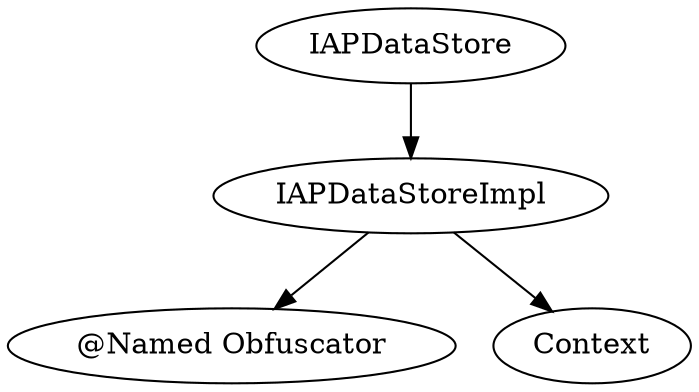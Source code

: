 digraph G1 {
  concentrate = true;
  IAPDataStore -> IAPDataStoreImpl;
  n2 [label="@Named Obfuscator"];
  IAPDataStoreImpl -> n2;
  IAPDataStoreImpl -> Context;
}
